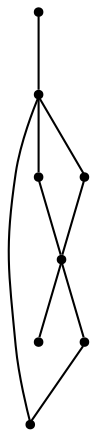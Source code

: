 graph {
  node [shape=point,comment="{\"directed\":false,\"doi\":\"10.1007/978-3-319-50106-2_25\",\"figure\":\"4 (8)\"}"]

  v0 [pos="785.2490461390057,754.0024441269443"]
  v1 [pos="786.3492370449105,692.080801872647"]
  v2 [pos="752.7230299849776,721.5142479259116"]
  v3 [pos="697.7017526266774,808.834430330809"]
  v4 [pos="697.6142549639251,631.0541715254558"]
  v5 [pos="642.1783811222344,719.4963419126559"]
  v6 [pos="611.2421707932806,688.6969221086251"]
  v7 [pos="613.2008212352114,752.9147139848185"]

  v0 -- v2 [id="-1",pos="785.2490461390057,754.0024441269443 774.8275403624963,752.7177989656658 766.5929038590356,747.3003865262561 761.0795336909565,740.2201573432135 760.1377256364328,738.6115808551184 759.3792429901323,736.9488276991237 758.7416419258755,735.2235678946016 756.5020989432695,730.8559110008508 755.0151558082201,726.2325557793062 752.7230299849776,721.5142479259116"]
  v1 -- v2 [id="-2",pos="786.3492370449105,692.080801872647 774.7817567017538,690.9087068313008 766.9846721004723,695.3593328167833 761.4337847659515,701.4060721132383 760.4544595449861,702.7938087332401 759.6210061542197,704.2315252370086 758.9000406743609,705.7317483893044 755.495326025562,711.1075109255752 753.3908673418499,717.000050198959 752.7230299849776,721.5142479259116"]
  v2 -- v3 [id="-4",pos="752.7230299849776,721.5142479259116 753.2699857598062,728.7268824689709 752.9949658532628,732.4940685171466 752.5698772809523,736.2446581917053 751.1654634876764,754.5264857517423 746.1772064729466,770.1579805441071 739.0093928532036,782.1389090170848 737.5757919762044,784.5308852100195 736.0505601893025,786.7812517322824 734.4544909050851,788.8690882508464 723.8778293893928,804.0129294444761 709.9797540520859,807.1133991042392 697.7017526266774,808.834430330809"]
  v7 -- v1 [id="-5",pos="613.2008212352114,752.9147139848185 565.4609582048715,696.6470460816137 565.4609582048715,696.6470460816137 565.4609582048715,696.6470460816137 616.5024272647131,621.1692823763931 616.5024272647131,621.1692823763931 616.5024272647131,621.1692823763931 666.101965364837,606.0712878700352 666.101965364837,606.0712878700352 666.101965364837,606.0712878700352 782.5579843020305,626.9159516073336 782.5579843020305,626.9159516073336 782.5579843020305,626.9159516073336 775.3693772697002,659.9833676063682 775.3693772697002,659.9833676063682 775.3693772697002,659.9833676063682 786.3492370449105,692.080801872647 786.3492370449105,692.080801872647 786.3492370449105,692.080801872647"]
  v2 -- v4 [id="-6",pos="752.7230299849776,721.5142479259116 754.053458654262,706.0943886909846 751.0696357422056,687.0290978384695 744.7269454305106,671.2017531198948 743.501787386725,668.1513269315366 742.1515509253278,665.2758939239999 740.6971566357414,662.5671241166566 730.5205298557865,643.6393733259572 715.1014195671459,633.246164595686 697.6142549639251,631.0541715254558"]
  v4 -- v5 [id="-7",pos="697.6142549639251,631.0541715254558 680.3875485195949,633.4211577765074 664.8517534844785,643.743466289985 654.6584029506693,662.6295671775457 653.212402332219,665.325810220128 651.8621658708216,668.1970464435317 650.6411410741865,671.2433394353952 644.3151109279283,687.0414974279536 641.4105191843234,706.0943251033463 642.1783811222344,719.4963419126559"]
  v3 -- v5 [id="-8",pos="697.7017526266774,808.834430330809 686.5635100000861,807.3091854428108 672.4904393372747,804.1504059186534 661.7053985767864,788.9565212536187 660.0801422088456,786.86455153856 658.5298565853707,784.6058550356694 657.0588021303474,782.2054852744684 649.7451802688231,770.1954336631128 644.6109878354766,754.5430821253593 643.0815592130067,736.2487278005616 642.6315439809586,732.506531694269 642.3272734022742,728.7309520778272 642.1783811222344,719.4963419126559"]
  v5 -- v7 [id="-9",pos="642.1783811222344,719.4963419126559 642.86491347391,721.2007767656087 641.2896376022798,727.9267592152372 638.280824442068,734.1359649277528 637.6807405442529,735.8612247322748 636.9556418172438,737.5239778882694 636.0680110945987,739.1325543763645 630.8546510812184,746.2127835594072 623.0534332327866,751.6260628023222 613.2008212352114,752.9147139848185"]
  v5 -- v6 [id="-10",pos="642.1783811222344,719.4963419126559 642.4272979833129,713.6162976102137 640.4353272105084,707.7237583368299 637.2181348055007,702.347995800559 636.5305532449332,700.8477726482632 635.7429471033271,699.4058593603618 634.8177992142403,698.0265163086261 629.5669220344182,691.975580228038 622.1865959227287,687.5249542425556 611.2421707932806,688.6969221086251"]
}